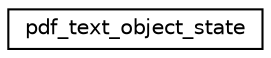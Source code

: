 digraph "Graphical Class Hierarchy"
{
 // LATEX_PDF_SIZE
  edge [fontname="Helvetica",fontsize="10",labelfontname="Helvetica",labelfontsize="10"];
  node [fontname="Helvetica",fontsize="10",shape=record];
  rankdir="LR";
  Node0 [label="pdf_text_object_state",height=0.2,width=0.4,color="black", fillcolor="white", style="filled",URL="$structpdf__text__object__state.html",tooltip=" "];
}
